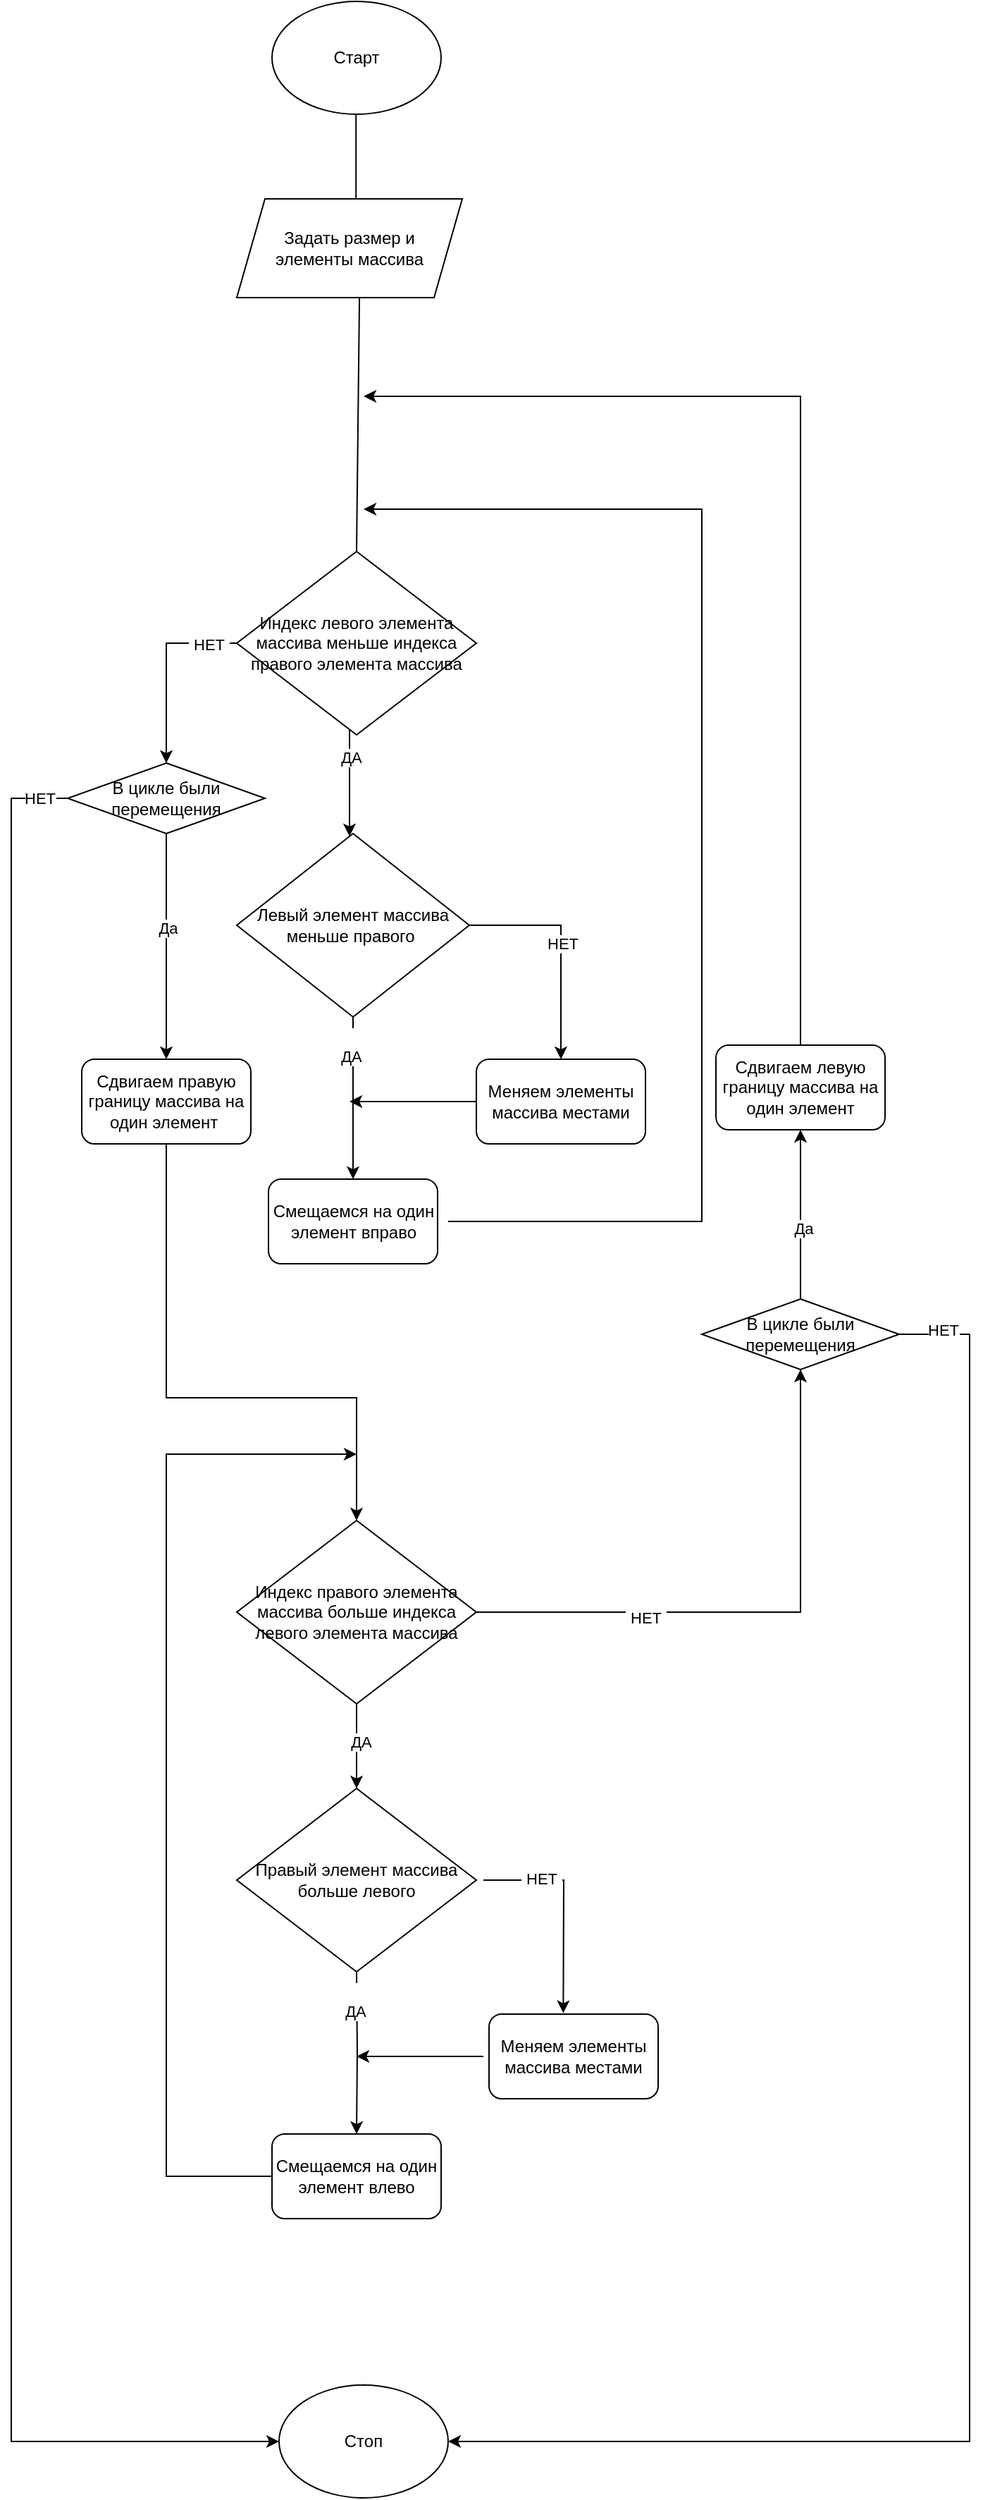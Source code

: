 <mxfile version="22.0.0" type="device">
  <diagram id="C5RBs43oDa-KdzZeNtuy" name="Page-1">
    <mxGraphModel dx="2497" dy="2131" grid="1" gridSize="10" guides="1" tooltips="1" connect="1" arrows="1" fold="1" page="1" pageScale="1" pageWidth="827" pageHeight="1169" math="0" shadow="0">
      <root>
        <mxCell id="WIyWlLk6GJQsqaUBKTNV-0" />
        <mxCell id="WIyWlLk6GJQsqaUBKTNV-1" parent="WIyWlLk6GJQsqaUBKTNV-0" />
        <mxCell id="JnuiVlX9hye5FPYkadC7-0" value="Старт" style="ellipse;whiteSpace=wrap;html=1;" vertex="1" parent="WIyWlLk6GJQsqaUBKTNV-1">
          <mxGeometry x="-595" y="-1150" width="120" height="80" as="geometry" />
        </mxCell>
        <mxCell id="JnuiVlX9hye5FPYkadC7-8" value="&lt;font&gt;Задать&amp;nbsp;размер и &lt;br&gt;элементы массива&lt;/font&gt;" style="shape=parallelogram;perimeter=parallelogramPerimeter;whiteSpace=wrap;html=1;fixedSize=1;" vertex="1" parent="WIyWlLk6GJQsqaUBKTNV-1">
          <mxGeometry x="-620" y="-1010" width="160" height="70" as="geometry" />
        </mxCell>
        <mxCell id="JnuiVlX9hye5FPYkadC7-68" value="" style="edgeStyle=orthogonalEdgeStyle;rounded=0;orthogonalLoop=1;jettySize=auto;html=1;" edge="1" parent="WIyWlLk6GJQsqaUBKTNV-1" source="JnuiVlX9hye5FPYkadC7-65" target="JnuiVlX9hye5FPYkadC7-67">
          <mxGeometry relative="1" as="geometry" />
        </mxCell>
        <mxCell id="JnuiVlX9hye5FPYkadC7-72" value="&lt;br&gt;&lt;font&gt;ДА&lt;br&gt;&lt;/font&gt;" style="edgeLabel;html=1;align=center;verticalAlign=middle;resizable=0;points=[];" vertex="1" connectable="0" parent="JnuiVlX9hye5FPYkadC7-68">
          <mxGeometry x="-0.142" y="-2" relative="1" as="geometry">
            <mxPoint y="-29" as="offset" />
          </mxGeometry>
        </mxCell>
        <mxCell id="JnuiVlX9hye5FPYkadC7-70" value="" style="edgeStyle=orthogonalEdgeStyle;rounded=0;orthogonalLoop=1;jettySize=auto;html=1;" edge="1" parent="WIyWlLk6GJQsqaUBKTNV-1" source="JnuiVlX9hye5FPYkadC7-65" target="JnuiVlX9hye5FPYkadC7-69">
          <mxGeometry relative="1" as="geometry" />
        </mxCell>
        <mxCell id="JnuiVlX9hye5FPYkadC7-71" value="&amp;nbsp; НЕТ&amp;nbsp;&amp;nbsp;" style="edgeLabel;html=1;align=center;verticalAlign=middle;resizable=0;points=[];" vertex="1" connectable="0" parent="JnuiVlX9hye5FPYkadC7-70">
          <mxGeometry x="-0.031" y="1" relative="1" as="geometry">
            <mxPoint as="offset" />
          </mxGeometry>
        </mxCell>
        <mxCell id="JnuiVlX9hye5FPYkadC7-65" value="Левый элемент массива меньше правого&amp;nbsp;" style="rhombus;whiteSpace=wrap;html=1;" vertex="1" parent="WIyWlLk6GJQsqaUBKTNV-1">
          <mxGeometry x="-620" y="-560" width="165" height="130" as="geometry" />
        </mxCell>
        <mxCell id="JnuiVlX9hye5FPYkadC7-67" value="Смещаемся на один элемент вправо" style="rounded=1;whiteSpace=wrap;html=1;" vertex="1" parent="WIyWlLk6GJQsqaUBKTNV-1">
          <mxGeometry x="-597.5" y="-315" width="120" height="60" as="geometry" />
        </mxCell>
        <mxCell id="JnuiVlX9hye5FPYkadC7-69" value="Меняем элементы массива местами" style="rounded=1;whiteSpace=wrap;html=1;" vertex="1" parent="WIyWlLk6GJQsqaUBKTNV-1">
          <mxGeometry x="-450" y="-400" width="120" height="60" as="geometry" />
        </mxCell>
        <mxCell id="JnuiVlX9hye5FPYkadC7-76" value="" style="endArrow=classic;html=1;rounded=0;exitX=0;exitY=0.5;exitDx=0;exitDy=0;" edge="1" parent="WIyWlLk6GJQsqaUBKTNV-1" source="JnuiVlX9hye5FPYkadC7-69">
          <mxGeometry width="50" height="50" relative="1" as="geometry">
            <mxPoint x="-420" y="-310" as="sourcePoint" />
            <mxPoint x="-540" y="-370" as="targetPoint" />
          </mxGeometry>
        </mxCell>
        <mxCell id="JnuiVlX9hye5FPYkadC7-77" value="" style="endArrow=classic;html=1;rounded=0;" edge="1" parent="WIyWlLk6GJQsqaUBKTNV-1">
          <mxGeometry width="50" height="50" relative="1" as="geometry">
            <mxPoint x="-470" y="-285" as="sourcePoint" />
            <mxPoint x="-530" y="-790" as="targetPoint" />
            <Array as="points">
              <mxPoint x="-290" y="-285" />
              <mxPoint x="-290" y="-790" />
            </Array>
          </mxGeometry>
        </mxCell>
        <mxCell id="JnuiVlX9hye5FPYkadC7-87" value="&lt;span style=&quot;color: rgba(0, 0, 0, 0); font-family: monospace; font-size: 0px; font-style: normal; font-variant-ligatures: normal; font-variant-caps: normal; font-weight: 400; letter-spacing: normal; orphans: 2; text-align: start; text-indent: 0px; text-transform: none; widows: 2; word-spacing: 0px; -webkit-text-stroke-width: 0px; background-color: rgb(251, 251, 251); text-decoration-thickness: initial; text-decoration-style: initial; text-decoration-color: initial; float: none; display: inline !important;&quot;&gt;%3CmxGraphModel%3E%3Croot%3E%3CmxCell%20id%3D%220%22%2F%3E%3CmxCell%20id%3D%221%22%20parent%3D%220%22%2F%3E%3CmxCell%20id%3D%222%22%20value%3D%22%D0%9B%D0%B5%D0%B2%D1%8B%D0%B9%20%D1%8D%D0%BB%D0%B5%D0%BC%D0%B5%D0%BD%D1%82%20%D0%BC%D0%B0%D1%81%D1%81%D0%B8%D0%B2%D0%B0%20%D0%BC%D0%B5% D0%BD%D1%8C%D1%88%D0%B5%20%D0%BF%D1%80%D0%B0%D0%B2%D0%BE%D0%B3%D0%BE%26amp%3Bnbsp%3B%22%20style%3D%22rhombus%3BwhiteSpace%3Dwrap%3Bhtml%3D1%3B%22%20vertex%3D%221%22%20%3vertex%221D%22%3%3%20 3parent%22120D%22%20%3E%22CmxGeometry%150x%22D%20%3%22165y%22D%20-3%22130%22width%20D%3%22%22height%2D%3%3%2as%3D%3geometry%2%3F%3E&lt;/span&gt;" style="text;whiteSpace=wrap;html=1;" vertex="1" parent="WIyWlLk6GJQsqaUBKTNV-1">
          <mxGeometry x="-780" y="-800" width="30" height="40" as="geometry" />
        </mxCell>
        <mxCell id="JnuiVlX9hye5FPYkadC7-88" value="&lt;span style=&quot;color: rgba(0, 0, 0, 0); font-family: monospace; font-size: 0px; font-style: normal; font-variant-ligatures: normal; font-variant-caps: normal; font-weight: 400; letter-spacing: normal; orphans: 2; text-align: start; text-indent: 0px; text-transform: none; widows: 2; word-spacing: 0px; -webkit-text-stroke-width: 0px; background-color: rgb(251, 251, 251); text-decoration-thickness: initial; text-decoration-style: initial; text-decoration-color: initial; float: none; display: inline !important;&quot;&gt;%3CmxGraphModel%3E%3Croot%3E%3CmxCell%20id%3D%220%22%2F%3E%3CmxCell%20id%3D%221%22%20parent%3D%220%22%2F%3E%3CmxCell%20id%3D%222%22%20value%3D%22%D0%9B%D0%B5%D0%B2%D1%8B%D0%B9%20%D1%8D%D0%BB%D0%B5%D0%BC%D0%B5%D0%BD%D1%82%20%D0%BC%D0%B0%D1%81%D1%81%D0%B8%D0%B2%D0%B0%20%D0%BC%D0%B5% D0%BD%D1%8C%D1%88%D0%B5%20%D0%BF%D1%80%D0%B0%D0%B2%D0%BE%D0%B3%D0%BE%26amp%3Bnbsp%3B%22%20style%3D%22rhombus%3BwhiteSpace%3Dwrap%3Bhtml%3D1%3B%22%20vertex%3D%221%22%20%3vertex%221D%22%3%3%20 3parent%22120D%22%20%3E%22CmxGeometry%150x%22D%20%3%22165y%22D%20-3%22130%22width%20D%3%22%22height%2D%3%3%2as%3D%3geometry%2%3F%3E&lt;/span&gt;" style="text;whiteSpace=wrap;html=1;" vertex="1" parent="WIyWlLk6GJQsqaUBKTNV-1">
          <mxGeometry x="-280" y="-920" width="30" height="40" as="geometry" />
        </mxCell>
        <mxCell id="JnuiVlX9hye5FPYkadC7-91" value="" style="edgeStyle=orthogonalEdgeStyle;rounded=0;orthogonalLoop=1;jettySize=auto;html=1;" edge="1" parent="WIyWlLk6GJQsqaUBKTNV-1" source="JnuiVlX9hye5FPYkadC7-89" target="JnuiVlX9hye5FPYkadC7-65">
          <mxGeometry relative="1" as="geometry">
            <Array as="points">
              <mxPoint x="-540" y="-580" />
              <mxPoint x="-540" y="-580" />
            </Array>
          </mxGeometry>
        </mxCell>
        <mxCell id="JnuiVlX9hye5FPYkadC7-92" value="ДА" style="edgeLabel;html=1;align=center;verticalAlign=middle;resizable=0;points=[];" vertex="1" connectable="0" parent="JnuiVlX9hye5FPYkadC7-91">
          <mxGeometry x="-0.489" y="1" relative="1" as="geometry">
            <mxPoint as="offset" />
          </mxGeometry>
        </mxCell>
        <mxCell id="JnuiVlX9hye5FPYkadC7-89" value="Индекс левого элемента массива меньше индекса правого элемента массива" style="rhombus;whiteSpace=wrap;html=1;" vertex="1" parent="WIyWlLk6GJQsqaUBKTNV-1">
          <mxGeometry x="-620" y="-760" width="170" height="130" as="geometry" />
        </mxCell>
        <mxCell id="JnuiVlX9hye5FPYkadC7-90" value="Правый элемент массива больше левого" style="rhombus;whiteSpace=wrap;html=1;" vertex="1" parent="WIyWlLk6GJQsqaUBKTNV-1">
          <mxGeometry x="-620" y="117" width="170" height="130" as="geometry" />
        </mxCell>
        <mxCell id="JnuiVlX9hye5FPYkadC7-98" value="" style="edgeStyle=orthogonalEdgeStyle;rounded=0;orthogonalLoop=1;jettySize=auto;html=1;" edge="1" parent="WIyWlLk6GJQsqaUBKTNV-1" target="JnuiVlX9hye5FPYkadC7-103">
          <mxGeometry relative="1" as="geometry">
            <mxPoint x="-535" y="247" as="sourcePoint" />
          </mxGeometry>
        </mxCell>
        <mxCell id="JnuiVlX9hye5FPYkadC7-99" value="&lt;br&gt;&lt;font&gt;ДА&lt;br&gt;&lt;/font&gt;" style="edgeLabel;html=1;align=center;verticalAlign=middle;resizable=0;points=[];" vertex="1" connectable="0" parent="JnuiVlX9hye5FPYkadC7-98">
          <mxGeometry x="-0.142" y="-2" relative="1" as="geometry">
            <mxPoint y="-29" as="offset" />
          </mxGeometry>
        </mxCell>
        <mxCell id="JnuiVlX9hye5FPYkadC7-103" value="Смещаемся на один элемент влево" style="rounded=1;whiteSpace=wrap;html=1;" vertex="1" parent="WIyWlLk6GJQsqaUBKTNV-1">
          <mxGeometry x="-595" y="362" width="120" height="60" as="geometry" />
        </mxCell>
        <mxCell id="JnuiVlX9hye5FPYkadC7-104" value="Меняем элементы массива местами" style="rounded=1;whiteSpace=wrap;html=1;" vertex="1" parent="WIyWlLk6GJQsqaUBKTNV-1">
          <mxGeometry x="-441" y="277" width="120" height="60" as="geometry" />
        </mxCell>
        <mxCell id="JnuiVlX9hye5FPYkadC7-110" value="" style="edgeStyle=orthogonalEdgeStyle;rounded=0;orthogonalLoop=1;jettySize=auto;html=1;" edge="1" parent="WIyWlLk6GJQsqaUBKTNV-1" source="JnuiVlX9hye5FPYkadC7-89" target="JnuiVlX9hye5FPYkadC7-109">
          <mxGeometry relative="1" as="geometry">
            <mxPoint x="-620" y="-695" as="sourcePoint" />
            <mxPoint x="-900" y="120" as="targetPoint" />
            <Array as="points">
              <mxPoint x="-670" y="-695" />
            </Array>
          </mxGeometry>
        </mxCell>
        <mxCell id="JnuiVlX9hye5FPYkadC7-112" value="&amp;nbsp;НЕТ&amp;nbsp;" style="edgeLabel;html=1;align=center;verticalAlign=middle;resizable=0;points=[];" vertex="1" connectable="0" parent="JnuiVlX9hye5FPYkadC7-110">
          <mxGeometry x="-0.21" y="-3" relative="1" as="geometry">
            <mxPoint x="33" y="-86" as="offset" />
          </mxGeometry>
        </mxCell>
        <mxCell id="JnuiVlX9hye5FPYkadC7-139" value="Да" style="edgeLabel;html=1;align=center;verticalAlign=middle;resizable=0;points=[];" vertex="1" connectable="0" parent="JnuiVlX9hye5FPYkadC7-110">
          <mxGeometry x="0.457" y="1" relative="1" as="geometry">
            <mxPoint as="offset" />
          </mxGeometry>
        </mxCell>
        <mxCell id="JnuiVlX9hye5FPYkadC7-109" value="Сдвигаем правую границу массива на один элемент&amp;nbsp;" style="rounded=1;whiteSpace=wrap;html=1;" vertex="1" parent="WIyWlLk6GJQsqaUBKTNV-1">
          <mxGeometry x="-730" y="-400" width="120" height="60" as="geometry" />
        </mxCell>
        <mxCell id="JnuiVlX9hye5FPYkadC7-114" value="" style="endArrow=classic;html=1;rounded=0;entryX=0.439;entryY=-0.012;entryDx=0;entryDy=0;entryPerimeter=0;" edge="1" parent="WIyWlLk6GJQsqaUBKTNV-1" target="JnuiVlX9hye5FPYkadC7-104">
          <mxGeometry width="50" height="50" relative="1" as="geometry">
            <mxPoint x="-445" y="182" as="sourcePoint" />
            <mxPoint x="-315" y="7" as="targetPoint" />
            <Array as="points">
              <mxPoint x="-388" y="182" />
            </Array>
          </mxGeometry>
        </mxCell>
        <mxCell id="JnuiVlX9hye5FPYkadC7-115" value="&amp;nbsp;НЕТ&amp;nbsp;" style="edgeLabel;html=1;align=center;verticalAlign=middle;resizable=0;points=[];" vertex="1" connectable="0" parent="JnuiVlX9hye5FPYkadC7-114">
          <mxGeometry x="-0.445" y="1" relative="1" as="geometry">
            <mxPoint x="-1" as="offset" />
          </mxGeometry>
        </mxCell>
        <mxCell id="JnuiVlX9hye5FPYkadC7-116" value="" style="endArrow=classic;html=1;rounded=0;" edge="1" parent="WIyWlLk6GJQsqaUBKTNV-1">
          <mxGeometry width="50" height="50" relative="1" as="geometry">
            <mxPoint x="-445" y="307" as="sourcePoint" />
            <mxPoint x="-535" y="307" as="targetPoint" />
          </mxGeometry>
        </mxCell>
        <mxCell id="JnuiVlX9hye5FPYkadC7-126" value="" style="edgeStyle=orthogonalEdgeStyle;rounded=0;orthogonalLoop=1;jettySize=auto;html=1;" edge="1" parent="WIyWlLk6GJQsqaUBKTNV-1" source="JnuiVlX9hye5FPYkadC7-117" target="JnuiVlX9hye5FPYkadC7-125">
          <mxGeometry relative="1" as="geometry" />
        </mxCell>
        <mxCell id="JnuiVlX9hye5FPYkadC7-127" value="&amp;nbsp;НЕТ&amp;nbsp;" style="edgeLabel;html=1;align=center;verticalAlign=middle;resizable=0;points=[];" vertex="1" connectable="0" parent="JnuiVlX9hye5FPYkadC7-126">
          <mxGeometry x="-0.58" y="-4" relative="1" as="geometry">
            <mxPoint as="offset" />
          </mxGeometry>
        </mxCell>
        <mxCell id="JnuiVlX9hye5FPYkadC7-138" value="Да" style="edgeLabel;html=1;align=center;verticalAlign=middle;resizable=0;points=[];" vertex="1" connectable="0" parent="JnuiVlX9hye5FPYkadC7-126">
          <mxGeometry x="0.756" y="-2" relative="1" as="geometry">
            <mxPoint as="offset" />
          </mxGeometry>
        </mxCell>
        <mxCell id="JnuiVlX9hye5FPYkadC7-117" value="Индекс правого элемента массива больше индекса левого элемента массива" style="rhombus;whiteSpace=wrap;html=1;" vertex="1" parent="WIyWlLk6GJQsqaUBKTNV-1">
          <mxGeometry x="-620" y="-73" width="170" height="130" as="geometry" />
        </mxCell>
        <mxCell id="JnuiVlX9hye5FPYkadC7-119" value="&lt;span style=&quot;color: rgba(0, 0, 0, 0); font-family: monospace; font-size: 0px; font-style: normal; font-variant-ligatures: normal; font-variant-caps: normal; font-weight: 400; letter-spacing: normal; orphans: 2; text-align: start; text-indent: 0px; text-transform: none; widows: 2; word-spacing: 0px; -webkit-text-stroke-width: 0px; background-color: rgb(251, 251, 251); text-decoration-thickness: initial; text-decoration-style: initial; text-decoration-color: initial; float: none; display: inline !important;&quot;&gt;%3CmxGraphModel%3E%3Croot%3E%3CmxCell%20id%3D%220%22%2F%3E%3CmxCell%20id%3D%221%22%20parent%3D%220%22%2F%3E%3CmxCell%20id%3D%222%22%20value%3D%22%22%20style%3D%22edgeStyle%3DorthogonalEdgeStyle%3Brounded%3D0%3D3%1BorthogonalLoop%3D3%3BjettySize%3Dauto%1Bhtml%3D22%20B%3%221edge%22D%20%3%221parent%22D%3%3%20E%3CmxGeometry%221relative%22D%20%3%22as%22D%3geometry%3%20E%3CmxPoint%22200x%22D%20%3%22y%224D%22-20%3%22%22as%2D% 3sourcePoint%3%20F%3E%22200CmxPoint%22x%20D%3%22%148y%22D%20-3%22%22as%2D%3targetPoint%3%20F%3E%22CArray%22as%3D%3points%20%3E%22200CmxPoint%22x%20D%3%22%170y%22D%2-3%3%20F%3E%22200CmxPoint point%22x%20D%3%22%170y%22D%2-3%3%2F%3E%3C%2FArray%3E%3C%2FmxGeometry%3E%3C%20FmxCell%3E%223CmxCell%22id%20D%3%22%0value%94D%0%D90%22%D20%3%22%3style%3D%1edgeLabel%3Bhtml%3D3%3Balign% 3Dcenter%3BverticalAlign%0Dmiddle%3Bresizable%3D5%5Bpoints%3D%22B%20D%3B%221%22vertex%20D%3%220%22connectable%20D%3%222%22parent%3D%3%20%3E%22CmxGeometry%0x%4886D%22-20.3%221%22y%20D%3%221%22relative%20D%3%22%22as%3D%3geometry%20%3E%22CmxPoint%22as%2D%3offset%3%2F%3E%3C%2FmxGeometry%3E%3C%2FmxCell%3E%3C%2Froot%3E&lt;/span&gt;" style="text;whiteSpace=wrap;html=1;" vertex="1" parent="WIyWlLk6GJQsqaUBKTNV-1">
          <mxGeometry x="-140" y="-590" width="30" height="40" as="geometry" />
        </mxCell>
        <mxCell id="JnuiVlX9hye5FPYkadC7-120" value="&lt;span style=&quot;color: rgba(0, 0, 0, 0); font-family: monospace; font-size: 0px; font-style: normal; font-variant-ligatures: normal; font-variant-caps: normal; font-weight: 400; letter-spacing: normal; orphans: 2; text-align: start; text-indent: 0px; text-transform: none; widows: 2; word-spacing: 0px; -webkit-text-stroke-width: 0px; background-color: rgb(251, 251, 251); text-decoration-thickness: initial; text-decoration-style: initial; text-decoration-color: initial; float: none; display: inline !important;&quot;&gt;%3CmxGraphModel%3E%3Croot%3E%3CmxCell%20id%3D%220%22%2F%3E%3CmxCell%20id%3D%221%22%20parent%3D%220%22%2F%3E%3CmxCell%20id%3D%222%22%20value%3D%22%22%20style%3D%22edgeStyle%3DorthogonalEdgeStyle%3Brounded%3D0%3D3%1BorthogonalLoop%3D3%3BjettySize%3Dauto%1Bhtml%3D22%20B%3%221edge%22D%20%3%221parent%22D%3%3%20E%3CmxGeometry%221relative%22D%20%3%22as%22D%3geometry%3%20E%3CmxPoint%22200x%22D%20%3%22y%224D%22-20%3%22%22as%2D% 3sourcePoint%3%20F%3E%22200CmxPoint%22x%20D%3%22%148y%22D%20-3%22%22as%2D%3targetPoint%3%20F%3E%22CArray%22as%3D%3points%20%3E%22200CmxPoint%22x%20D%3%22%170y%22D%2-3%3%20F%3E%22200CmxPoint point%22x%20D%3%22%170y%22D%2-3%3%2F%3E%3C%2FArray%3E%3C%2FmxGeometry%3E%3C%20FmxCell%3E%223CmxCell%22id%20D%3%22%0value%94D%0%D90%22%D20%3%22%3style%3D%1edgeLabel%3Bhtml%3D3%3Balign% 3Dcenter%3BverticalAlign%0Dmiddle%3Bresizable%3D5%5Bpoints%3D%22B%20D%3B%221%22vertex%20D%3%220%22connectable%20D%3%222%22parent%3D%3%20%3E%22CmxGeometry%0x%4886D%22-20.3%221%22y%20D%3%221%22relative%20D%3%22%22as%3D%3geometry%20%3E%22CmxPoint%22as%2D%3offset%3%2F%3E%3C%2FmxGeometry%3E%3C%2FmxCell%3E%3C%2Froot%3E&lt;/span&gt;" style="text;whiteSpace=wrap;html=1;" vertex="1" parent="WIyWlLk6GJQsqaUBKTNV-1">
          <mxGeometry x="-390" y="-580" width="30" height="40" as="geometry" />
        </mxCell>
        <mxCell id="JnuiVlX9hye5FPYkadC7-121" value="" style="endArrow=classic;html=1;rounded=0;exitX=0.5;exitY=1;exitDx=0;exitDy=0;entryX=0.5;entryY=0;entryDx=0;entryDy=0;" edge="1" parent="WIyWlLk6GJQsqaUBKTNV-1" source="JnuiVlX9hye5FPYkadC7-117" target="JnuiVlX9hye5FPYkadC7-90">
          <mxGeometry width="50" height="50" relative="1" as="geometry">
            <mxPoint x="-260" y="137" as="sourcePoint" />
            <mxPoint x="-210" y="87" as="targetPoint" />
          </mxGeometry>
        </mxCell>
        <mxCell id="JnuiVlX9hye5FPYkadC7-122" value="ДА" style="edgeLabel;html=1;align=center;verticalAlign=middle;resizable=0;points=[];" vertex="1" connectable="0" parent="JnuiVlX9hye5FPYkadC7-121">
          <mxGeometry x="-0.111" y="3" relative="1" as="geometry">
            <mxPoint as="offset" />
          </mxGeometry>
        </mxCell>
        <mxCell id="JnuiVlX9hye5FPYkadC7-123" value="" style="endArrow=classic;html=1;rounded=0;exitX=0;exitY=0.5;exitDx=0;exitDy=0;" edge="1" parent="WIyWlLk6GJQsqaUBKTNV-1" source="JnuiVlX9hye5FPYkadC7-103">
          <mxGeometry width="50" height="50" relative="1" as="geometry">
            <mxPoint x="-260" y="160" as="sourcePoint" />
            <mxPoint x="-535" y="-120" as="targetPoint" />
            <Array as="points">
              <mxPoint x="-670" y="392" />
              <mxPoint x="-670" y="110" />
              <mxPoint x="-670" y="-120" />
            </Array>
          </mxGeometry>
        </mxCell>
        <mxCell id="JnuiVlX9hye5FPYkadC7-124" value="" style="endArrow=classic;html=1;rounded=0;entryX=0.5;entryY=0;entryDx=0;entryDy=0;" edge="1" parent="WIyWlLk6GJQsqaUBKTNV-1" target="JnuiVlX9hye5FPYkadC7-117">
          <mxGeometry width="50" height="50" relative="1" as="geometry">
            <mxPoint x="-670" y="-340" as="sourcePoint" />
            <mxPoint x="-700" y="-100" as="targetPoint" />
            <Array as="points">
              <mxPoint x="-670" y="-160" />
              <mxPoint x="-535" y="-160" />
            </Array>
          </mxGeometry>
        </mxCell>
        <mxCell id="JnuiVlX9hye5FPYkadC7-125" value="Сдвигаем левую границу массива на один элемент" style="rounded=1;whiteSpace=wrap;html=1;" vertex="1" parent="WIyWlLk6GJQsqaUBKTNV-1">
          <mxGeometry x="-280" y="-410" width="120" height="60" as="geometry" />
        </mxCell>
        <mxCell id="JnuiVlX9hye5FPYkadC7-130" value="" style="endArrow=none;html=1;rounded=0;entryX=0.5;entryY=1;entryDx=0;entryDy=0;" edge="1" parent="WIyWlLk6GJQsqaUBKTNV-1">
          <mxGeometry width="50" height="50" relative="1" as="geometry">
            <mxPoint x="-535.4" y="-1010" as="sourcePoint" />
            <mxPoint x="-535.4" y="-1070" as="targetPoint" />
          </mxGeometry>
        </mxCell>
        <mxCell id="JnuiVlX9hye5FPYkadC7-131" value="" style="endArrow=none;html=1;rounded=0;entryX=0.544;entryY=1;entryDx=0;entryDy=0;exitX=0.5;exitY=0;exitDx=0;exitDy=0;entryPerimeter=0;" edge="1" parent="WIyWlLk6GJQsqaUBKTNV-1" source="JnuiVlX9hye5FPYkadC7-89" target="JnuiVlX9hye5FPYkadC7-8">
          <mxGeometry width="50" height="50" relative="1" as="geometry">
            <mxPoint x="-530" y="-820" as="sourcePoint" />
            <mxPoint x="-350" y="-1000" as="targetPoint" />
          </mxGeometry>
        </mxCell>
        <mxCell id="JnuiVlX9hye5FPYkadC7-133" value="" style="endArrow=classic;html=1;rounded=0;exitX=0.5;exitY=0;exitDx=0;exitDy=0;" edge="1" parent="WIyWlLk6GJQsqaUBKTNV-1" source="JnuiVlX9hye5FPYkadC7-125">
          <mxGeometry width="50" height="50" relative="1" as="geometry">
            <mxPoint x="-400" y="-670" as="sourcePoint" />
            <mxPoint x="-530" y="-870" as="targetPoint" />
            <Array as="points">
              <mxPoint x="-220" y="-870" />
            </Array>
          </mxGeometry>
        </mxCell>
        <mxCell id="JnuiVlX9hye5FPYkadC7-136" value="В цикле были перемещения" style="rhombus;whiteSpace=wrap;html=1;" vertex="1" parent="WIyWlLk6GJQsqaUBKTNV-1">
          <mxGeometry x="-740" y="-610" width="140" height="50" as="geometry" />
        </mxCell>
        <mxCell id="JnuiVlX9hye5FPYkadC7-137" value="В цикле были перемещения" style="rhombus;whiteSpace=wrap;html=1;" vertex="1" parent="WIyWlLk6GJQsqaUBKTNV-1">
          <mxGeometry x="-290" y="-230" width="140" height="50" as="geometry" />
        </mxCell>
        <mxCell id="JnuiVlX9hye5FPYkadC7-140" value="" style="endArrow=classic;html=1;rounded=0;" edge="1" parent="WIyWlLk6GJQsqaUBKTNV-1">
          <mxGeometry width="50" height="50" relative="1" as="geometry">
            <mxPoint x="-220" y="-10" as="sourcePoint" />
            <mxPoint x="-220" y="-180" as="targetPoint" />
          </mxGeometry>
        </mxCell>
        <mxCell id="JnuiVlX9hye5FPYkadC7-141" value="" style="endArrow=classic;html=1;rounded=0;entryX=0.5;entryY=0;entryDx=0;entryDy=0;" edge="1" parent="WIyWlLk6GJQsqaUBKTNV-1" target="JnuiVlX9hye5FPYkadC7-136">
          <mxGeometry width="50" height="50" relative="1" as="geometry">
            <mxPoint x="-670" y="-690" as="sourcePoint" />
            <mxPoint x="-350" y="-680" as="targetPoint" />
          </mxGeometry>
        </mxCell>
        <mxCell id="JnuiVlX9hye5FPYkadC7-142" value="" style="endArrow=classic;html=1;rounded=0;exitX=1;exitY=0.5;exitDx=0;exitDy=0;entryX=1;entryY=0.5;entryDx=0;entryDy=0;" edge="1" parent="WIyWlLk6GJQsqaUBKTNV-1" source="JnuiVlX9hye5FPYkadC7-137" target="JnuiVlX9hye5FPYkadC7-144">
          <mxGeometry width="50" height="50" relative="1" as="geometry">
            <mxPoint x="-400" y="-120" as="sourcePoint" />
            <mxPoint x="-494.427" y="521.853" as="targetPoint" />
            <Array as="points">
              <mxPoint x="-100" y="-205" />
              <mxPoint x="-100" y="580" />
            </Array>
          </mxGeometry>
        </mxCell>
        <mxCell id="JnuiVlX9hye5FPYkadC7-146" value="НЕТ" style="edgeLabel;html=1;align=center;verticalAlign=middle;resizable=0;points=[];" vertex="1" connectable="0" parent="JnuiVlX9hye5FPYkadC7-142">
          <mxGeometry x="-0.949" y="3" relative="1" as="geometry">
            <mxPoint as="offset" />
          </mxGeometry>
        </mxCell>
        <mxCell id="JnuiVlX9hye5FPYkadC7-144" value="Стоп" style="ellipse;whiteSpace=wrap;html=1;" vertex="1" parent="WIyWlLk6GJQsqaUBKTNV-1">
          <mxGeometry x="-590" y="540" width="120" height="80" as="geometry" />
        </mxCell>
        <mxCell id="JnuiVlX9hye5FPYkadC7-145" value="" style="endArrow=classic;html=1;rounded=0;exitX=0;exitY=0.5;exitDx=0;exitDy=0;entryX=0;entryY=0.5;entryDx=0;entryDy=0;" edge="1" parent="WIyWlLk6GJQsqaUBKTNV-1" source="JnuiVlX9hye5FPYkadC7-136" target="JnuiVlX9hye5FPYkadC7-144">
          <mxGeometry width="50" height="50" relative="1" as="geometry">
            <mxPoint x="-400" y="60" as="sourcePoint" />
            <mxPoint x="-350" y="10" as="targetPoint" />
            <Array as="points">
              <mxPoint x="-780" y="-585" />
              <mxPoint x="-780" y="580" />
            </Array>
          </mxGeometry>
        </mxCell>
        <mxCell id="JnuiVlX9hye5FPYkadC7-147" value="НЕТ" style="edgeLabel;html=1;align=center;verticalAlign=middle;resizable=0;points=[];" vertex="1" connectable="0" parent="JnuiVlX9hye5FPYkadC7-145">
          <mxGeometry x="-0.957" y="1" relative="1" as="geometry">
            <mxPoint x="10" y="-1" as="offset" />
          </mxGeometry>
        </mxCell>
      </root>
    </mxGraphModel>
  </diagram>
</mxfile>

